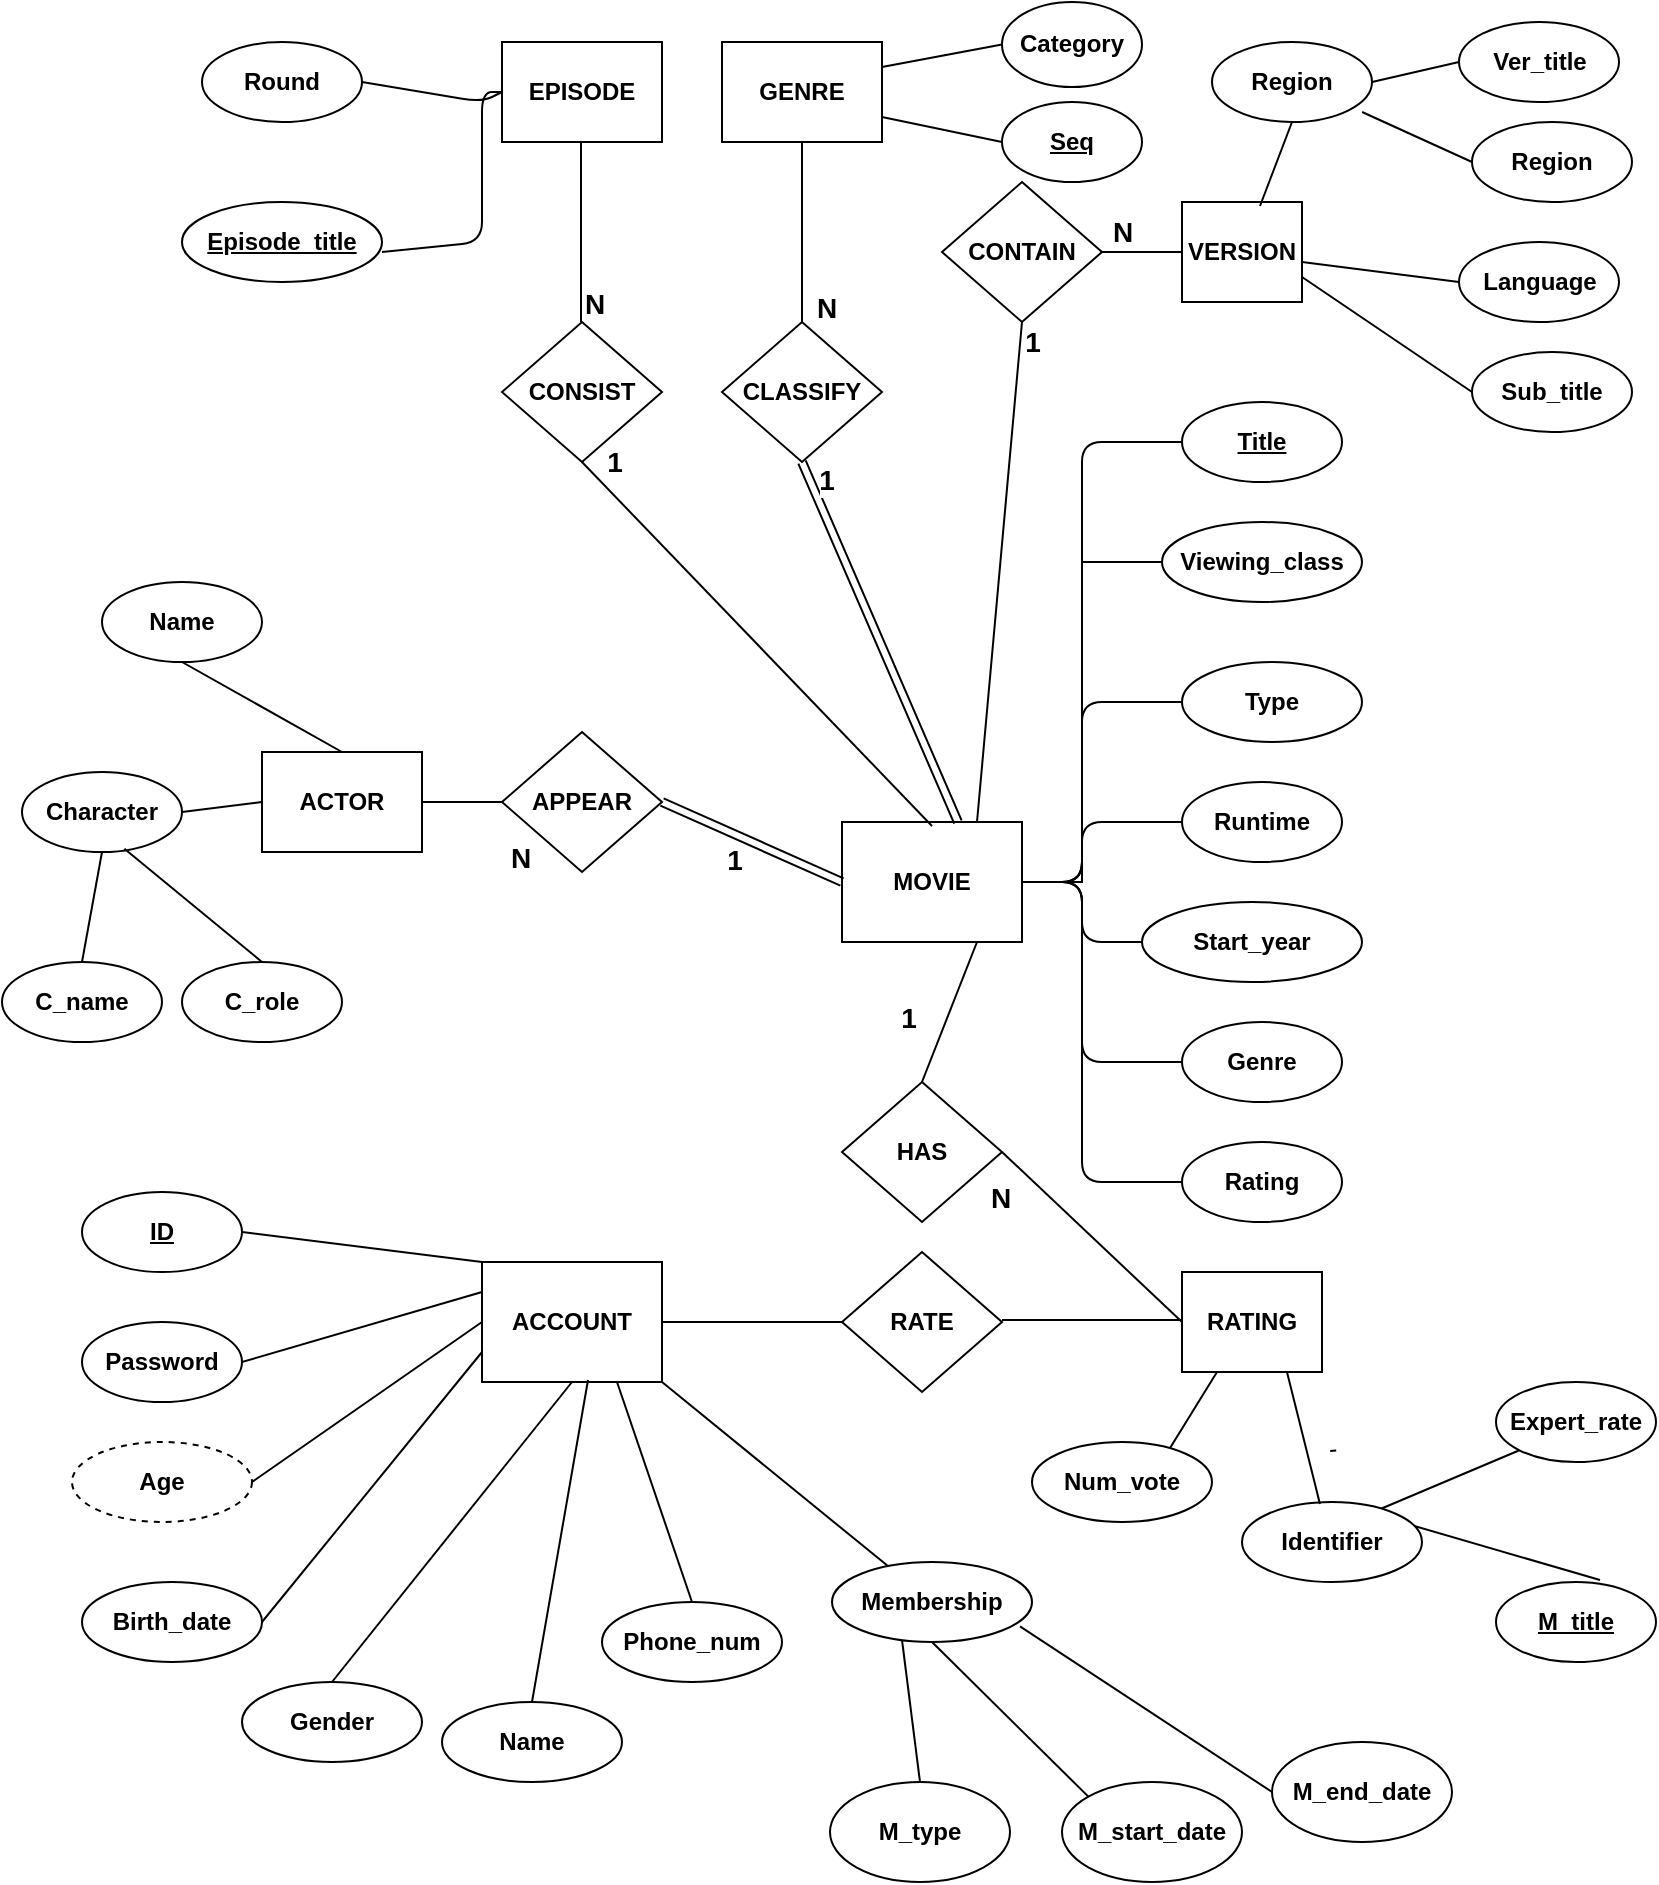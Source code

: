 <mxfile version="13.8.0" type="device"><diagram id="ZgIdDyMokjKNE_e_LBBX" name="Page-1"><mxGraphModel dx="564" dy="776" grid="1" gridSize="10" guides="1" tooltips="1" connect="1" arrows="1" fold="1" page="1" pageScale="1" pageWidth="827" pageHeight="1169" math="0" shadow="0"><root><mxCell id="0"/><mxCell id="1" parent="0"/><mxCell id="CvVNcHVXtAbjPCzvrBuM-1" value="MOVIE" style="rounded=0;whiteSpace=wrap;html=1;fontSize=12;fontStyle=1" parent="1" vertex="1"><mxGeometry x="420" y="410" width="90" height="60" as="geometry"/></mxCell><mxCell id="CvVNcHVXtAbjPCzvrBuM-2" value="Runtime" style="ellipse;whiteSpace=wrap;html=1;fontStyle=1;fontSize=12;" parent="1" vertex="1"><mxGeometry x="590" y="390" width="80" height="40" as="geometry"/></mxCell><mxCell id="CvVNcHVXtAbjPCzvrBuM-3" value="Type" style="ellipse;whiteSpace=wrap;html=1;fontSize=12;fontStyle=1" parent="1" vertex="1"><mxGeometry x="590" y="330" width="90" height="40" as="geometry"/></mxCell><mxCell id="CvVNcHVXtAbjPCzvrBuM-4" value="Start_year" style="ellipse;whiteSpace=wrap;html=1;fontSize=12;fontStyle=1" parent="1" vertex="1"><mxGeometry x="570" y="450" width="110" height="40" as="geometry"/></mxCell><mxCell id="CvVNcHVXtAbjPCzvrBuM-5" value="Genre" style="ellipse;whiteSpace=wrap;html=1;fontSize=12;fontStyle=1" parent="1" vertex="1"><mxGeometry x="590" y="510" width="80" height="40" as="geometry"/></mxCell><mxCell id="CvVNcHVXtAbjPCzvrBuM-6" value="Rating" style="ellipse;whiteSpace=wrap;html=1;fontSize=12;fontStyle=1" parent="1" vertex="1"><mxGeometry x="590" y="570" width="80" height="40" as="geometry"/></mxCell><mxCell id="CvVNcHVXtAbjPCzvrBuM-7" value="Title" style="ellipse;whiteSpace=wrap;html=1;fontSize=12;fontStyle=5" parent="1" vertex="1"><mxGeometry x="590" y="200" width="80" height="40" as="geometry"/></mxCell><mxCell id="CvVNcHVXtAbjPCzvrBuM-14" value="" style="endArrow=none;html=1;entryX=0;entryY=0.5;entryDx=0;entryDy=0;exitX=1;exitY=0.5;exitDx=0;exitDy=0;fontSize=12;fontStyle=1" parent="1" source="CvVNcHVXtAbjPCzvrBuM-1" target="CvVNcHVXtAbjPCzvrBuM-7" edge="1"><mxGeometry width="50" height="50" relative="1" as="geometry"><mxPoint x="480" y="400" as="sourcePoint"/><mxPoint x="530" y="350" as="targetPoint"/><Array as="points"><mxPoint x="540" y="440"/><mxPoint x="540" y="220"/></Array></mxGeometry></mxCell><mxCell id="CvVNcHVXtAbjPCzvrBuM-15" value="" style="endArrow=none;html=1;entryX=0;entryY=0.5;entryDx=0;entryDy=0;exitX=1;exitY=0.5;exitDx=0;exitDy=0;fontSize=12;fontStyle=1" parent="1" source="CvVNcHVXtAbjPCzvrBuM-1" target="CvVNcHVXtAbjPCzvrBuM-3" edge="1"><mxGeometry width="50" height="50" relative="1" as="geometry"><mxPoint x="520" y="450" as="sourcePoint"/><mxPoint x="580" y="300" as="targetPoint"/><Array as="points"><mxPoint x="540" y="440"/><mxPoint x="540" y="350"/></Array></mxGeometry></mxCell><mxCell id="CvVNcHVXtAbjPCzvrBuM-16" value="" style="endArrow=none;html=1;entryX=0;entryY=0.5;entryDx=0;entryDy=0;exitX=1;exitY=0.5;exitDx=0;exitDy=0;fontSize=12;fontStyle=1" parent="1" source="CvVNcHVXtAbjPCzvrBuM-1" target="CvVNcHVXtAbjPCzvrBuM-2" edge="1"><mxGeometry width="50" height="50" relative="1" as="geometry"><mxPoint x="520" y="450" as="sourcePoint"/><mxPoint x="580" y="360" as="targetPoint"/><Array as="points"><mxPoint x="540" y="440"/><mxPoint x="540" y="410"/></Array></mxGeometry></mxCell><mxCell id="CvVNcHVXtAbjPCzvrBuM-17" value="" style="endArrow=none;html=1;entryX=0;entryY=0.5;entryDx=0;entryDy=0;exitX=1;exitY=0.5;exitDx=0;exitDy=0;fontSize=12;fontStyle=1" parent="1" source="CvVNcHVXtAbjPCzvrBuM-1" edge="1"><mxGeometry width="50" height="50" relative="1" as="geometry"><mxPoint x="530" y="460" as="sourcePoint"/><mxPoint x="570" y="470" as="targetPoint"/><Array as="points"><mxPoint x="540" y="440"/><mxPoint x="540" y="470"/></Array></mxGeometry></mxCell><mxCell id="CvVNcHVXtAbjPCzvrBuM-18" value="" style="endArrow=none;html=1;entryX=0;entryY=0.5;entryDx=0;entryDy=0;exitX=1;exitY=0.5;exitDx=0;exitDy=0;fontSize=12;fontStyle=1" parent="1" source="CvVNcHVXtAbjPCzvrBuM-1" target="CvVNcHVXtAbjPCzvrBuM-5" edge="1"><mxGeometry width="50" height="50" relative="1" as="geometry"><mxPoint x="540" y="470" as="sourcePoint"/><mxPoint x="600" y="380" as="targetPoint"/><Array as="points"><mxPoint x="540" y="440"/><mxPoint x="540" y="530"/></Array></mxGeometry></mxCell><mxCell id="CvVNcHVXtAbjPCzvrBuM-19" value="" style="endArrow=none;html=1;entryX=0;entryY=0.5;entryDx=0;entryDy=0;exitX=1;exitY=0.5;exitDx=0;exitDy=0;fontSize=12;fontStyle=1" parent="1" source="CvVNcHVXtAbjPCzvrBuM-1" target="CvVNcHVXtAbjPCzvrBuM-6" edge="1"><mxGeometry width="50" height="50" relative="1" as="geometry"><mxPoint x="550" y="480" as="sourcePoint"/><mxPoint x="610" y="390" as="targetPoint"/><Array as="points"><mxPoint x="540" y="440"/><mxPoint x="540" y="590"/></Array></mxGeometry></mxCell><mxCell id="CvVNcHVXtAbjPCzvrBuM-20" value="CONTAIN" style="rhombus;whiteSpace=wrap;html=1;fontSize=12;fontStyle=1" parent="1" vertex="1"><mxGeometry x="470" y="90" width="80" height="70" as="geometry"/></mxCell><mxCell id="CvVNcHVXtAbjPCzvrBuM-22" value="" style="endArrow=none;html=1;exitX=1;exitY=0.5;exitDx=0;exitDy=0;entryX=0;entryY=0.5;entryDx=0;entryDy=0;fontSize=12;fontStyle=1" parent="1" source="CvVNcHVXtAbjPCzvrBuM-20" target="CvVNcHVXtAbjPCzvrBuM-24" edge="1"><mxGeometry width="50" height="50" relative="1" as="geometry"><mxPoint x="390" y="210" as="sourcePoint"/><mxPoint x="440" y="160" as="targetPoint"/></mxGeometry></mxCell><mxCell id="CvVNcHVXtAbjPCzvrBuM-23" value="" style="endArrow=none;html=1;entryX=0.5;entryY=1;entryDx=0;entryDy=0;exitX=0.75;exitY=0;exitDx=0;exitDy=0;fontSize=12;fontStyle=1" parent="1" source="CvVNcHVXtAbjPCzvrBuM-1" target="CvVNcHVXtAbjPCzvrBuM-20" edge="1"><mxGeometry width="50" height="50" relative="1" as="geometry"><mxPoint x="390" y="210" as="sourcePoint"/><mxPoint x="440" y="160" as="targetPoint"/></mxGeometry></mxCell><mxCell id="q0kKljh1Z34BmUrpOkqc-1" value="1" style="edgeLabel;html=1;align=center;verticalAlign=middle;resizable=0;points=[];fontSize=14;fontStyle=1" parent="CvVNcHVXtAbjPCzvrBuM-23" vertex="1" connectable="0"><mxGeometry x="-0.075" y="8" relative="1" as="geometry"><mxPoint x="25.07" y="-123.75" as="offset"/></mxGeometry></mxCell><mxCell id="CvVNcHVXtAbjPCzvrBuM-24" value="VERSION" style="rounded=0;whiteSpace=wrap;html=1;fontSize=12;fontStyle=1" parent="1" vertex="1"><mxGeometry x="590" y="100" width="60" height="50" as="geometry"/></mxCell><mxCell id="CvVNcHVXtAbjPCzvrBuM-27" value="Region" style="ellipse;whiteSpace=wrap;html=1;fontSize=12;fontStyle=1" parent="1" vertex="1"><mxGeometry x="735" y="60" width="80" height="40" as="geometry"/></mxCell><mxCell id="CvVNcHVXtAbjPCzvrBuM-28" value="Language" style="ellipse;whiteSpace=wrap;html=1;fontSize=12;fontStyle=1" parent="1" vertex="1"><mxGeometry x="728.5" y="120" width="80" height="40" as="geometry"/></mxCell><mxCell id="CvVNcHVXtAbjPCzvrBuM-29" value="Sub_title" style="ellipse;whiteSpace=wrap;html=1;fontSize=12;fontStyle=1" parent="1" vertex="1"><mxGeometry x="735" y="175" width="80" height="40" as="geometry"/></mxCell><mxCell id="CvVNcHVXtAbjPCzvrBuM-30" value="Ver_title" style="ellipse;whiteSpace=wrap;html=1;fontSize=12;fontStyle=1" parent="1" vertex="1"><mxGeometry x="728.5" y="10" width="80" height="40" as="geometry"/></mxCell><mxCell id="8CuHoIv8lK966K5YraT--3" value="" style="endArrow=none;html=1;exitX=0.938;exitY=0.875;exitDx=0;exitDy=0;entryX=0;entryY=0.5;entryDx=0;entryDy=0;fontSize=12;fontStyle=1;exitPerimeter=0;" parent="1" source="GeiuYrCDK-D4G9u7WFMQ-16" target="CvVNcHVXtAbjPCzvrBuM-27" edge="1"><mxGeometry width="50" height="50" relative="1" as="geometry"><mxPoint x="670" y="145" as="sourcePoint"/><mxPoint x="750" y="50" as="targetPoint"/></mxGeometry></mxCell><mxCell id="8CuHoIv8lK966K5YraT--4" value="" style="endArrow=none;html=1;entryX=0;entryY=0.5;entryDx=0;entryDy=0;fontSize=12;fontStyle=1" parent="1" target="CvVNcHVXtAbjPCzvrBuM-28" edge="1"><mxGeometry width="50" height="50" relative="1" as="geometry"><mxPoint x="650" y="130" as="sourcePoint"/><mxPoint x="760" y="60" as="targetPoint"/></mxGeometry></mxCell><mxCell id="8CuHoIv8lK966K5YraT--5" value="" style="endArrow=none;html=1;exitX=1;exitY=0.75;exitDx=0;exitDy=0;entryX=0;entryY=0.5;entryDx=0;entryDy=0;fontSize=12;fontStyle=1" parent="1" source="CvVNcHVXtAbjPCzvrBuM-24" target="CvVNcHVXtAbjPCzvrBuM-29" edge="1"><mxGeometry width="50" height="50" relative="1" as="geometry"><mxPoint x="690" y="165" as="sourcePoint"/><mxPoint x="770" y="70" as="targetPoint"/></mxGeometry></mxCell><mxCell id="8CuHoIv8lK966K5YraT--6" value="" style="endArrow=none;html=1;exitX=1;exitY=0.5;exitDx=0;exitDy=0;entryX=0;entryY=0.5;entryDx=0;entryDy=0;fontSize=12;fontStyle=1" parent="1" source="GeiuYrCDK-D4G9u7WFMQ-16" target="CvVNcHVXtAbjPCzvrBuM-30" edge="1"><mxGeometry width="50" height="50" relative="1" as="geometry"><mxPoint x="700" y="175" as="sourcePoint"/><mxPoint x="780" y="80" as="targetPoint"/></mxGeometry></mxCell><mxCell id="8CuHoIv8lK966K5YraT--7" value="HAS" style="rhombus;whiteSpace=wrap;html=1;fontSize=12;fontStyle=1" parent="1" vertex="1"><mxGeometry x="420" y="540" width="80" height="70" as="geometry"/></mxCell><mxCell id="8CuHoIv8lK966K5YraT--8" value="" style="endArrow=none;html=1;entryX=0.75;entryY=1;entryDx=0;entryDy=0;exitX=0.5;exitY=0;exitDx=0;exitDy=0;fontSize=12;fontStyle=1" parent="1" source="8CuHoIv8lK966K5YraT--7" target="CvVNcHVXtAbjPCzvrBuM-1" edge="1"><mxGeometry width="50" height="50" relative="1" as="geometry"><mxPoint x="440" y="560" as="sourcePoint"/><mxPoint x="490" y="510" as="targetPoint"/></mxGeometry></mxCell><mxCell id="8CuHoIv8lK966K5YraT--9" value="RATING" style="rounded=0;whiteSpace=wrap;html=1;fontSize=12;fontStyle=1" parent="1" vertex="1"><mxGeometry x="590" y="635" width="70" height="50" as="geometry"/></mxCell><mxCell id="8CuHoIv8lK966K5YraT--10" value="M_title" style="ellipse;whiteSpace=wrap;html=1;fontStyle=5;fontSize=12;" parent="1" vertex="1"><mxGeometry x="747" y="790" width="80" height="40" as="geometry"/></mxCell><mxCell id="8CuHoIv8lK966K5YraT--11" value="Expert_rate" style="ellipse;whiteSpace=wrap;html=1;fontSize=12;fontStyle=1" parent="1" vertex="1"><mxGeometry x="747" y="690" width="80" height="40" as="geometry"/></mxCell><mxCell id="8CuHoIv8lK966K5YraT--13" value="Num_vote" style="ellipse;whiteSpace=wrap;html=1;fontSize=12;fontStyle=1" parent="1" vertex="1"><mxGeometry x="515" y="720" width="90" height="40" as="geometry"/></mxCell><mxCell id="8CuHoIv8lK966K5YraT--14" value="" style="endArrow=none;html=1;exitX=0.5;exitY=0;exitDx=0;exitDy=0;entryX=0.65;entryY=-0.025;entryDx=0;entryDy=0;fontSize=12;fontStyle=1;entryPerimeter=0;" parent="1" source="GeiuYrCDK-D4G9u7WFMQ-6" target="8CuHoIv8lK966K5YraT--10" edge="1"><mxGeometry width="50" height="50" relative="1" as="geometry"><mxPoint x="670" y="755" as="sourcePoint"/><mxPoint x="720" y="705" as="targetPoint"/></mxGeometry></mxCell><mxCell id="8CuHoIv8lK966K5YraT--15" value="" style="endArrow=none;html=1;entryX=0;entryY=1;entryDx=0;entryDy=0;exitX=0.756;exitY=0.1;exitDx=0;exitDy=0;fontSize=12;fontStyle=1;exitPerimeter=0;" parent="1" source="GeiuYrCDK-D4G9u7WFMQ-6" target="8CuHoIv8lK966K5YraT--11" edge="1"><mxGeometry width="50" height="50" relative="1" as="geometry"><mxPoint x="680" y="715" as="sourcePoint"/><mxPoint x="740" y="615" as="targetPoint"/></mxGeometry></mxCell><mxCell id="8CuHoIv8lK966K5YraT--17" value="" style="endArrow=none;html=1;fontSize=12;fontStyle=1;entryX=0.767;entryY=0.075;entryDx=0;entryDy=0;entryPerimeter=0;exitX=0.25;exitY=1;exitDx=0;exitDy=0;" parent="1" source="8CuHoIv8lK966K5YraT--9" target="8CuHoIv8lK966K5YraT--13" edge="1"><mxGeometry width="50" height="50" relative="1" as="geometry"><mxPoint x="625" y="690" as="sourcePoint"/><mxPoint x="560" y="710" as="targetPoint"/></mxGeometry></mxCell><mxCell id="8CuHoIv8lK966K5YraT--18" value="" style="endArrow=none;html=1;exitX=1;exitY=0.5;exitDx=0;exitDy=0;entryX=0;entryY=0.5;entryDx=0;entryDy=0;fontSize=12;fontStyle=1" parent="1" source="8CuHoIv8lK966K5YraT--7" target="8CuHoIv8lK966K5YraT--9" edge="1"><mxGeometry width="50" height="50" relative="1" as="geometry"><mxPoint x="520" y="730" as="sourcePoint"/><mxPoint x="570" y="680" as="targetPoint"/></mxGeometry></mxCell><mxCell id="8CuHoIv8lK966K5YraT--19" value="CLASSIFY" style="rhombus;whiteSpace=wrap;html=1;fontSize=12;fontStyle=1" parent="1" vertex="1"><mxGeometry x="360" y="160" width="80" height="70" as="geometry"/></mxCell><mxCell id="8CuHoIv8lK966K5YraT--21" value="" style="endArrow=none;html=1;entryX=0.5;entryY=1;entryDx=0;entryDy=0;exitX=0.644;exitY=0;exitDx=0;exitDy=0;exitPerimeter=0;fontSize=12;fontStyle=1;shape=link;" parent="1" source="CvVNcHVXtAbjPCzvrBuM-1" target="8CuHoIv8lK966K5YraT--19" edge="1"><mxGeometry width="50" height="50" relative="1" as="geometry"><mxPoint x="478" y="400" as="sourcePoint"/><mxPoint x="480" y="230" as="targetPoint"/></mxGeometry></mxCell><mxCell id="8CuHoIv8lK966K5YraT--22" value="GENRE" style="rounded=0;whiteSpace=wrap;html=1;fontSize=12;fontStyle=1" parent="1" vertex="1"><mxGeometry x="360" y="20" width="80" height="50" as="geometry"/></mxCell><mxCell id="8CuHoIv8lK966K5YraT--24" value="Category" style="ellipse;whiteSpace=wrap;html=1;fontStyle=1;fontSize=12;" parent="1" vertex="1"><mxGeometry x="500" width="70" height="42.5" as="geometry"/></mxCell><mxCell id="8CuHoIv8lK966K5YraT--25" value="" style="endArrow=none;html=1;entryX=0.5;entryY=1;entryDx=0;entryDy=0;exitX=0.5;exitY=0;exitDx=0;exitDy=0;fontSize=12;fontStyle=1" parent="1" source="8CuHoIv8lK966K5YraT--19" target="8CuHoIv8lK966K5YraT--22" edge="1"><mxGeometry width="50" height="50" relative="1" as="geometry"><mxPoint x="380" y="140" as="sourcePoint"/><mxPoint x="430" y="90" as="targetPoint"/></mxGeometry></mxCell><mxCell id="8CuHoIv8lK966K5YraT--26" value="" style="endArrow=none;html=1;exitX=1;exitY=0.25;exitDx=0;exitDy=0;entryX=0;entryY=0.5;entryDx=0;entryDy=0;fontSize=12;fontStyle=1" parent="1" source="8CuHoIv8lK966K5YraT--22" target="8CuHoIv8lK966K5YraT--24" edge="1"><mxGeometry width="50" height="50" relative="1" as="geometry"><mxPoint x="560" y="135" as="sourcePoint"/><mxPoint x="500" y="45" as="targetPoint"/></mxGeometry></mxCell><mxCell id="8CuHoIv8lK966K5YraT--27" value="CONSIST" style="rhombus;whiteSpace=wrap;html=1;fontSize=12;fontStyle=1" parent="1" vertex="1"><mxGeometry x="250" y="160" width="80" height="70" as="geometry"/></mxCell><mxCell id="8CuHoIv8lK966K5YraT--28" value="EPISODE" style="rounded=0;whiteSpace=wrap;html=1;fontSize=12;fontStyle=1" parent="1" vertex="1"><mxGeometry x="250" y="20" width="80" height="50" as="geometry"/></mxCell><mxCell id="8CuHoIv8lK966K5YraT--31" value="" style="endArrow=none;html=1;entryX=0.5;entryY=1;entryDx=0;entryDy=0;exitX=0.5;exitY=0;exitDx=0;exitDy=0;fontSize=12;fontStyle=1" parent="1" edge="1"><mxGeometry width="50" height="50" relative="1" as="geometry"><mxPoint x="289.5" y="160" as="sourcePoint"/><mxPoint x="289.5" y="70" as="targetPoint"/></mxGeometry></mxCell><mxCell id="8CuHoIv8lK966K5YraT--35" value="Round" style="ellipse;whiteSpace=wrap;html=1;fontSize=12;fontStyle=1" parent="1" vertex="1"><mxGeometry x="100" y="20" width="80" height="40" as="geometry"/></mxCell><mxCell id="8CuHoIv8lK966K5YraT--39" value="" style="endArrow=none;html=1;exitX=1;exitY=0.5;exitDx=0;exitDy=0;entryX=0;entryY=0.5;entryDx=0;entryDy=0;fontSize=12;fontStyle=1" parent="1" source="8CuHoIv8lK966K5YraT--35" target="8CuHoIv8lK966K5YraT--28" edge="1"><mxGeometry width="50" height="50" relative="1" as="geometry"><mxPoint x="230" y="60" as="sourcePoint"/><mxPoint x="280" y="75" as="targetPoint"/><Array as="points"><mxPoint x="240" y="50"/></Array></mxGeometry></mxCell><mxCell id="8CuHoIv8lK966K5YraT--40" value="Episode_title" style="ellipse;whiteSpace=wrap;html=1;fontSize=12;fontStyle=5" parent="1" vertex="1"><mxGeometry x="90" y="100" width="100" height="40" as="geometry"/></mxCell><mxCell id="8CuHoIv8lK966K5YraT--41" value="" style="endArrow=none;html=1;exitX=1;exitY=0.625;exitDx=0;exitDy=0;fontSize=12;fontStyle=1;exitPerimeter=0;entryX=0;entryY=0.5;entryDx=0;entryDy=0;" parent="1" source="8CuHoIv8lK966K5YraT--40" edge="1" target="8CuHoIv8lK966K5YraT--28"><mxGeometry width="50" height="50" relative="1" as="geometry"><mxPoint x="190" y="260" as="sourcePoint"/><mxPoint x="240" y="60" as="targetPoint"/><Array as="points"><mxPoint x="240" y="120"/><mxPoint x="240" y="45"/></Array></mxGeometry></mxCell><mxCell id="8CuHoIv8lK966K5YraT--42" value="" style="endArrow=none;html=1;entryX=0.5;entryY=1;entryDx=0;entryDy=0;fontSize=12;fontStyle=1" parent="1" target="8CuHoIv8lK966K5YraT--27" edge="1"><mxGeometry width="50" height="50" relative="1" as="geometry"><mxPoint x="465" y="412" as="sourcePoint"/><mxPoint x="380" y="250" as="targetPoint"/></mxGeometry></mxCell><mxCell id="8CuHoIv8lK966K5YraT--43" value="APPEAR" style="rhombus;whiteSpace=wrap;html=1;fontSize=12;fontStyle=1" parent="1" vertex="1"><mxGeometry x="250" y="365" width="80" height="70" as="geometry"/></mxCell><mxCell id="8CuHoIv8lK966K5YraT--44" value="" style="endArrow=none;html=1;exitX=1;exitY=0.5;exitDx=0;exitDy=0;entryX=0;entryY=0.5;entryDx=0;entryDy=0;fontSize=12;fontStyle=1;shape=link;" parent="1" source="8CuHoIv8lK966K5YraT--43" target="CvVNcHVXtAbjPCzvrBuM-1" edge="1"><mxGeometry width="50" height="50" relative="1" as="geometry"><mxPoint x="380" y="480" as="sourcePoint"/><mxPoint x="430" y="430" as="targetPoint"/></mxGeometry></mxCell><mxCell id="8CuHoIv8lK966K5YraT--45" value="ACTOR" style="rounded=0;whiteSpace=wrap;html=1;fontSize=12;fontStyle=1" parent="1" vertex="1"><mxGeometry x="130" y="375" width="80" height="50" as="geometry"/></mxCell><mxCell id="8CuHoIv8lK966K5YraT--47" value="" style="endArrow=none;html=1;exitX=1;exitY=0.5;exitDx=0;exitDy=0;entryX=0;entryY=0.5;entryDx=0;entryDy=0;fontSize=12;fontStyle=1" parent="1" source="8CuHoIv8lK966K5YraT--45" target="8CuHoIv8lK966K5YraT--43" edge="1"><mxGeometry width="50" height="50" relative="1" as="geometry"><mxPoint x="220" y="430" as="sourcePoint"/><mxPoint x="270" y="380" as="targetPoint"/><Array as="points"/></mxGeometry></mxCell><mxCell id="8CuHoIv8lK966K5YraT--48" value="Name" style="ellipse;whiteSpace=wrap;html=1;fontSize=12;fontStyle=1" parent="1" vertex="1"><mxGeometry x="50" y="290" width="80" height="40" as="geometry"/></mxCell><mxCell id="8CuHoIv8lK966K5YraT--52" value="Character" style="ellipse;whiteSpace=wrap;html=1;fontSize=12;fontStyle=1" parent="1" vertex="1"><mxGeometry x="10" y="385" width="80" height="40" as="geometry"/></mxCell><mxCell id="8CuHoIv8lK966K5YraT--56" value="" style="endArrow=none;html=1;entryX=0.5;entryY=1;entryDx=0;entryDy=0;exitX=0.5;exitY=0;exitDx=0;exitDy=0;fontSize=12;fontStyle=1" parent="1" source="8CuHoIv8lK966K5YraT--45" target="8CuHoIv8lK966K5YraT--48" edge="1"><mxGeometry width="50" height="50" relative="1" as="geometry"><mxPoint x="170" y="360" as="sourcePoint"/><mxPoint x="90" y="310" as="targetPoint"/></mxGeometry></mxCell><mxCell id="8CuHoIv8lK966K5YraT--59" value="" style="endArrow=none;html=1;entryX=1;entryY=0.5;entryDx=0;entryDy=0;exitX=0;exitY=0.5;exitDx=0;exitDy=0;fontSize=12;fontStyle=1" parent="1" source="8CuHoIv8lK966K5YraT--45" target="8CuHoIv8lK966K5YraT--52" edge="1"><mxGeometry width="50" height="50" relative="1" as="geometry"><mxPoint x="210" y="415" as="sourcePoint"/><mxPoint x="120" y="340" as="targetPoint"/></mxGeometry></mxCell><mxCell id="8CuHoIv8lK966K5YraT--60" value="C_role" style="ellipse;whiteSpace=wrap;html=1;fontSize=12;fontStyle=1" parent="1" vertex="1"><mxGeometry x="90" y="480" width="80" height="40" as="geometry"/></mxCell><mxCell id="8CuHoIv8lK966K5YraT--62" value="C_name" style="ellipse;whiteSpace=wrap;html=1;fontSize=12;fontStyle=1" parent="1" vertex="1"><mxGeometry y="480" width="80" height="40" as="geometry"/></mxCell><mxCell id="8CuHoIv8lK966K5YraT--63" value="" style="endArrow=none;html=1;entryX=0.5;entryY=1;entryDx=0;entryDy=0;exitX=0.5;exitY=0;exitDx=0;exitDy=0;fontSize=12;fontStyle=1" parent="1" source="8CuHoIv8lK966K5YraT--62" target="8CuHoIv8lK966K5YraT--52" edge="1"><mxGeometry width="50" height="50" relative="1" as="geometry"><mxPoint x="140" y="410" as="sourcePoint"/><mxPoint x="80" y="440" as="targetPoint"/></mxGeometry></mxCell><mxCell id="8CuHoIv8lK966K5YraT--64" value="" style="endArrow=none;html=1;exitX=0.5;exitY=0;exitDx=0;exitDy=0;entryX=0.64;entryY=0.96;entryDx=0;entryDy=0;entryPerimeter=0;fontSize=12;fontStyle=1" parent="1" source="8CuHoIv8lK966K5YraT--60" target="8CuHoIv8lK966K5YraT--52" edge="1"><mxGeometry width="50" height="50" relative="1" as="geometry"><mxPoint x="150" y="420" as="sourcePoint"/><mxPoint x="50" y="447" as="targetPoint"/></mxGeometry></mxCell><mxCell id="8CuHoIv8lK966K5YraT--87" value="Membership" style="ellipse;whiteSpace=wrap;html=1;fontSize=12;fontStyle=1" parent="1" vertex="1"><mxGeometry x="415" y="780" width="100" height="40" as="geometry"/></mxCell><mxCell id="8CuHoIv8lK966K5YraT--90" value="M_type" style="ellipse;whiteSpace=wrap;html=1;fontSize=12;fontStyle=1" parent="1" vertex="1"><mxGeometry x="414" y="890" width="90" height="50" as="geometry"/></mxCell><mxCell id="8CuHoIv8lK966K5YraT--91" value="M_end_date" style="ellipse;whiteSpace=wrap;html=1;fontSize=12;fontStyle=1" parent="1" vertex="1"><mxGeometry x="635" y="870" width="90" height="50" as="geometry"/></mxCell><mxCell id="8CuHoIv8lK966K5YraT--92" value="M_start_date" style="ellipse;whiteSpace=wrap;html=1;fontSize=12;fontStyle=1" parent="1" vertex="1"><mxGeometry x="530" y="890" width="90" height="50" as="geometry"/></mxCell><mxCell id="8CuHoIv8lK966K5YraT--93" value="" style="endArrow=none;html=1;exitX=0.5;exitY=0;exitDx=0;exitDy=0;fontSize=12;fontStyle=1;entryX=0.35;entryY=0.975;entryDx=0;entryDy=0;entryPerimeter=0;" parent="1" source="8CuHoIv8lK966K5YraT--90" edge="1" target="8CuHoIv8lK966K5YraT--87"><mxGeometry width="50" height="50" relative="1" as="geometry"><mxPoint x="561.5" y="815" as="sourcePoint"/><mxPoint x="581.5" y="900" as="targetPoint"/></mxGeometry></mxCell><mxCell id="8CuHoIv8lK966K5YraT--94" value="" style="endArrow=none;html=1;exitX=0;exitY=0;exitDx=0;exitDy=0;entryX=0.5;entryY=1;entryDx=0;entryDy=0;fontSize=12;fontStyle=1" parent="1" source="8CuHoIv8lK966K5YraT--92" target="8CuHoIv8lK966K5YraT--87" edge="1"><mxGeometry width="50" height="50" relative="1" as="geometry"><mxPoint x="576.5" y="980" as="sourcePoint"/><mxPoint x="591.5" y="910" as="targetPoint"/></mxGeometry></mxCell><mxCell id="8CuHoIv8lK966K5YraT--95" value="" style="endArrow=none;html=1;exitX=0;exitY=0.5;exitDx=0;exitDy=0;entryX=0.94;entryY=0.805;entryDx=0;entryDy=0;entryPerimeter=0;fontSize=12;fontStyle=1" parent="1" source="8CuHoIv8lK966K5YraT--91" target="8CuHoIv8lK966K5YraT--87" edge="1"><mxGeometry width="50" height="50" relative="1" as="geometry"><mxPoint x="586.5" y="990" as="sourcePoint"/><mxPoint x="601.5" y="920" as="targetPoint"/></mxGeometry></mxCell><mxCell id="8CuHoIv8lK966K5YraT--96" value="ACCOUNT" style="rounded=0;whiteSpace=wrap;html=1;fontSize=12;fontStyle=1" parent="1" vertex="1"><mxGeometry x="240" y="630" width="90" height="60" as="geometry"/></mxCell><mxCell id="8CuHoIv8lK966K5YraT--101" value="ID" style="ellipse;whiteSpace=wrap;html=1;fontStyle=5;fontSize=12;" parent="1" vertex="1"><mxGeometry x="40" y="595" width="80" height="40" as="geometry"/></mxCell><mxCell id="8CuHoIv8lK966K5YraT--102" value="Password" style="ellipse;whiteSpace=wrap;html=1;fontSize=12;fontStyle=1" parent="1" vertex="1"><mxGeometry x="40" y="660" width="80" height="40" as="geometry"/></mxCell><mxCell id="8CuHoIv8lK966K5YraT--103" value="Age" style="ellipse;whiteSpace=wrap;html=1;fontSize=12;fontStyle=1;dashed=1;" parent="1" vertex="1"><mxGeometry x="35" y="720" width="90" height="40" as="geometry"/></mxCell><mxCell id="8CuHoIv8lK966K5YraT--104" value="Gender" style="ellipse;whiteSpace=wrap;html=1;fontSize=12;fontStyle=1" parent="1" vertex="1"><mxGeometry x="120" y="840" width="90" height="40" as="geometry"/></mxCell><mxCell id="8CuHoIv8lK966K5YraT--105" value="Birth_date" style="ellipse;whiteSpace=wrap;html=1;fontSize=12;fontStyle=1" parent="1" vertex="1"><mxGeometry x="40" y="790" width="90" height="40" as="geometry"/></mxCell><mxCell id="8CuHoIv8lK966K5YraT--106" value="Name" style="ellipse;whiteSpace=wrap;html=1;fontSize=12;fontStyle=1" parent="1" vertex="1"><mxGeometry x="220" y="850" width="90" height="40" as="geometry"/></mxCell><mxCell id="8CuHoIv8lK966K5YraT--108" value="Phone_num" style="ellipse;whiteSpace=wrap;html=1;fontSize=12;fontStyle=1" parent="1" vertex="1"><mxGeometry x="300" y="800" width="90" height="40" as="geometry"/></mxCell><mxCell id="8CuHoIv8lK966K5YraT--109" value="" style="endArrow=none;html=1;exitX=1;exitY=0.5;exitDx=0;exitDy=0;entryX=0;entryY=0;entryDx=0;entryDy=0;fontSize=12;fontStyle=1" parent="1" source="8CuHoIv8lK966K5YraT--101" target="8CuHoIv8lK966K5YraT--96" edge="1"><mxGeometry width="50" height="50" relative="1" as="geometry"><mxPoint x="190" y="900" as="sourcePoint"/><mxPoint x="240" y="850" as="targetPoint"/></mxGeometry></mxCell><mxCell id="8CuHoIv8lK966K5YraT--110" value="" style="endArrow=none;html=1;entryX=1;entryY=0.5;entryDx=0;entryDy=0;exitX=0;exitY=0.25;exitDx=0;exitDy=0;fontSize=12;fontStyle=1" parent="1" source="8CuHoIv8lK966K5YraT--96" target="8CuHoIv8lK966K5YraT--102" edge="1"><mxGeometry width="50" height="50" relative="1" as="geometry"><mxPoint x="180" y="1010" as="sourcePoint"/><mxPoint x="230" y="960" as="targetPoint"/></mxGeometry></mxCell><mxCell id="8CuHoIv8lK966K5YraT--111" value="" style="endArrow=none;html=1;entryX=1;entryY=0.5;entryDx=0;entryDy=0;exitX=0;exitY=0.5;exitDx=0;exitDy=0;fontSize=12;fontStyle=1" parent="1" source="8CuHoIv8lK966K5YraT--96" target="8CuHoIv8lK966K5YraT--103" edge="1"><mxGeometry width="50" height="50" relative="1" as="geometry"><mxPoint x="297.5" y="1025" as="sourcePoint"/><mxPoint x="165" y="925" as="targetPoint"/></mxGeometry></mxCell><mxCell id="8CuHoIv8lK966K5YraT--112" value="" style="endArrow=none;html=1;entryX=1;entryY=0.5;entryDx=0;entryDy=0;exitX=0;exitY=0.75;exitDx=0;exitDy=0;fontSize=12;fontStyle=1" parent="1" source="8CuHoIv8lK966K5YraT--96" target="8CuHoIv8lK966K5YraT--105" edge="1"><mxGeometry width="50" height="50" relative="1" as="geometry"><mxPoint x="297.5" y="1040" as="sourcePoint"/><mxPoint x="170" y="1010" as="targetPoint"/></mxGeometry></mxCell><mxCell id="8CuHoIv8lK966K5YraT--114" value="" style="endArrow=none;html=1;entryX=0.5;entryY=0;entryDx=0;entryDy=0;exitX=0.5;exitY=1;exitDx=0;exitDy=0;fontSize=12;fontStyle=1" parent="1" source="8CuHoIv8lK966K5YraT--96" target="8CuHoIv8lK966K5YraT--104" edge="1"><mxGeometry width="50" height="50" relative="1" as="geometry"><mxPoint x="307.5" y="1065" as="sourcePoint"/><mxPoint x="180" y="1110" as="targetPoint"/></mxGeometry></mxCell><mxCell id="8CuHoIv8lK966K5YraT--115" value="" style="endArrow=none;html=1;entryX=0.5;entryY=0;entryDx=0;entryDy=0;exitX=0.75;exitY=1;exitDx=0;exitDy=0;fontSize=12;fontStyle=1" parent="1" source="8CuHoIv8lK966K5YraT--96" target="8CuHoIv8lK966K5YraT--108" edge="1"><mxGeometry width="50" height="50" relative="1" as="geometry"><mxPoint x="317.5" y="1075" as="sourcePoint"/><mxPoint x="190" y="1120" as="targetPoint"/></mxGeometry></mxCell><mxCell id="8CuHoIv8lK966K5YraT--118" value="" style="endArrow=none;dashed=1;html=1;fontSize=12;fontStyle=1" parent="1" edge="1"><mxGeometry width="50" height="50" relative="1" as="geometry"><mxPoint x="667.094" y="724.207" as="sourcePoint"/><mxPoint x="664" y="724.5" as="targetPoint"/></mxGeometry></mxCell><mxCell id="q0kKljh1Z34BmUrpOkqc-5" value="N" style="edgeLabel;html=1;align=center;verticalAlign=middle;resizable=0;points=[];fontSize=14;fontStyle=1" parent="1" vertex="1" connectable="0"><mxGeometry x="535.0" y="270.0" as="geometry"><mxPoint x="25" y="-155" as="offset"/></mxGeometry></mxCell><mxCell id="q0kKljh1Z34BmUrpOkqc-6" value="1" style="edgeLabel;html=1;align=center;verticalAlign=middle;resizable=0;points=[];fontSize=14;fontStyle=1" parent="1" vertex="1" connectable="0"><mxGeometry x="490.0" y="195.0" as="geometry"><mxPoint x="-78" y="44" as="offset"/></mxGeometry></mxCell><mxCell id="q0kKljh1Z34BmUrpOkqc-7" value="N" style="edgeLabel;html=1;align=center;verticalAlign=middle;resizable=0;points=[];fontSize=14;fontStyle=1" parent="1" vertex="1" connectable="0"><mxGeometry x="530.0" y="280.0" as="geometry"><mxPoint x="-118" y="-127" as="offset"/></mxGeometry></mxCell><mxCell id="q0kKljh1Z34BmUrpOkqc-8" value="1" style="edgeLabel;html=1;align=center;verticalAlign=middle;resizable=0;points=[];fontSize=14;fontStyle=1" parent="1" vertex="1" connectable="0"><mxGeometry x="470.0" y="210.0" as="geometry"><mxPoint x="-164" y="20" as="offset"/></mxGeometry></mxCell><mxCell id="q0kKljh1Z34BmUrpOkqc-9" value="N" style="edgeLabel;html=1;align=center;verticalAlign=middle;resizable=0;points=[];fontSize=14;fontStyle=1" parent="1" vertex="1" connectable="0"><mxGeometry x="550.0" y="300.0" as="geometry"><mxPoint x="-254" y="-149" as="offset"/></mxGeometry></mxCell><mxCell id="q0kKljh1Z34BmUrpOkqc-10" value="1" style="edgeLabel;html=1;align=center;verticalAlign=middle;resizable=0;points=[];fontSize=14;fontStyle=1" parent="1" vertex="1" connectable="0"><mxGeometry x="550.0" y="310.0" as="geometry"><mxPoint x="-184" y="119" as="offset"/></mxGeometry></mxCell><mxCell id="q0kKljh1Z34BmUrpOkqc-11" value="N" style="edgeLabel;html=1;align=center;verticalAlign=middle;resizable=0;points=[];fontSize=14;fontStyle=1" parent="1" vertex="1" connectable="0"><mxGeometry x="575.0" y="310.0" as="geometry"><mxPoint x="-316" y="118" as="offset"/></mxGeometry></mxCell><mxCell id="q0kKljh1Z34BmUrpOkqc-13" value="1" style="edgeLabel;html=1;align=center;verticalAlign=middle;resizable=0;points=[];fontSize=14;fontStyle=1" parent="1" vertex="1" connectable="0"><mxGeometry x="768.5" y="390.0" as="geometry"><mxPoint x="-316" y="118" as="offset"/></mxGeometry></mxCell><mxCell id="q0kKljh1Z34BmUrpOkqc-14" value="N" style="edgeLabel;html=1;align=center;verticalAlign=middle;resizable=0;points=[];fontSize=14;fontStyle=1" parent="1" vertex="1" connectable="0"><mxGeometry x="815.0" y="480.0" as="geometry"><mxPoint x="-316" y="118" as="offset"/></mxGeometry></mxCell><mxCell id="GeiuYrCDK-D4G9u7WFMQ-2" style="rounded=0;orthogonalLoop=1;jettySize=auto;html=1;exitX=0;exitY=0.5;exitDx=0;exitDy=0;endArrow=none;endFill=0;" edge="1" parent="1" source="GeiuYrCDK-D4G9u7WFMQ-1"><mxGeometry relative="1" as="geometry"><mxPoint x="510" y="440" as="targetPoint"/><Array as="points"><mxPoint x="540" y="280"/><mxPoint x="540" y="440"/></Array></mxGeometry></mxCell><mxCell id="GeiuYrCDK-D4G9u7WFMQ-1" value="Viewing_class" style="ellipse;whiteSpace=wrap;html=1;fontSize=12;fontStyle=1" vertex="1" parent="1"><mxGeometry x="580" y="260" width="100" height="40" as="geometry"/></mxCell><mxCell id="GeiuYrCDK-D4G9u7WFMQ-4" value="Seq" style="ellipse;whiteSpace=wrap;html=1;fontSize=12;fontStyle=5" vertex="1" parent="1"><mxGeometry x="500" y="50" width="70" height="40" as="geometry"/></mxCell><mxCell id="GeiuYrCDK-D4G9u7WFMQ-5" value="" style="endArrow=none;html=1;entryX=1;entryY=0.75;entryDx=0;entryDy=0;exitX=0;exitY=0.5;exitDx=0;exitDy=0;" edge="1" parent="1" source="GeiuYrCDK-D4G9u7WFMQ-4" target="8CuHoIv8lK966K5YraT--22"><mxGeometry width="50" height="50" relative="1" as="geometry"><mxPoint x="570" y="290" as="sourcePoint"/><mxPoint x="620" y="240" as="targetPoint"/></mxGeometry></mxCell><mxCell id="GeiuYrCDK-D4G9u7WFMQ-6" value="Identifier" style="ellipse;whiteSpace=wrap;html=1;fontSize=12;fontStyle=1" vertex="1" parent="1"><mxGeometry x="620" y="750" width="90" height="40" as="geometry"/></mxCell><mxCell id="GeiuYrCDK-D4G9u7WFMQ-7" value="" style="endArrow=none;html=1;entryX=0.433;entryY=0.025;entryDx=0;entryDy=0;exitX=0.75;exitY=1;exitDx=0;exitDy=0;entryPerimeter=0;" edge="1" parent="1" source="8CuHoIv8lK966K5YraT--9" target="GeiuYrCDK-D4G9u7WFMQ-6"><mxGeometry width="50" height="50" relative="1" as="geometry"><mxPoint x="660" y="660" as="sourcePoint"/><mxPoint x="730" y="650" as="targetPoint"/></mxGeometry></mxCell><mxCell id="GeiuYrCDK-D4G9u7WFMQ-9" value="" style="endArrow=none;html=1;entryX=0.589;entryY=0.983;entryDx=0;entryDy=0;entryPerimeter=0;exitX=0.5;exitY=0;exitDx=0;exitDy=0;" edge="1" parent="1" source="8CuHoIv8lK966K5YraT--106" target="8CuHoIv8lK966K5YraT--96"><mxGeometry width="50" height="50" relative="1" as="geometry"><mxPoint x="280" y="830" as="sourcePoint"/><mxPoint x="330" y="780" as="targetPoint"/></mxGeometry></mxCell><mxCell id="GeiuYrCDK-D4G9u7WFMQ-11" value="" style="endArrow=none;html=1;entryX=1;entryY=1;entryDx=0;entryDy=0;" edge="1" parent="1" source="8CuHoIv8lK966K5YraT--87" target="8CuHoIv8lK966K5YraT--96"><mxGeometry width="50" height="50" relative="1" as="geometry"><mxPoint x="380" y="780" as="sourcePoint"/><mxPoint x="430" y="730" as="targetPoint"/></mxGeometry></mxCell><mxCell id="GeiuYrCDK-D4G9u7WFMQ-16" value="Region" style="ellipse;whiteSpace=wrap;html=1;fontSize=12;fontStyle=1" vertex="1" parent="1"><mxGeometry x="605" y="20" width="80" height="40" as="geometry"/></mxCell><mxCell id="GeiuYrCDK-D4G9u7WFMQ-17" value="" style="endArrow=none;html=1;entryX=0.5;entryY=1;entryDx=0;entryDy=0;exitX=0.65;exitY=0.04;exitDx=0;exitDy=0;exitPerimeter=0;" edge="1" parent="1" source="CvVNcHVXtAbjPCzvrBuM-24" target="GeiuYrCDK-D4G9u7WFMQ-16"><mxGeometry width="50" height="50" relative="1" as="geometry"><mxPoint x="630" y="120" as="sourcePoint"/><mxPoint x="680" y="70" as="targetPoint"/></mxGeometry></mxCell><mxCell id="GeiuYrCDK-D4G9u7WFMQ-18" value="" style="endArrow=none;html=1;exitX=1;exitY=0.5;exitDx=0;exitDy=0;" edge="1" parent="1" source="8CuHoIv8lK966K5YraT--96" target="GeiuYrCDK-D4G9u7WFMQ-19"><mxGeometry width="50" height="50" relative="1" as="geometry"><mxPoint x="350" y="660" as="sourcePoint"/><mxPoint x="400" y="610" as="targetPoint"/></mxGeometry></mxCell><mxCell id="GeiuYrCDK-D4G9u7WFMQ-19" value="RATE" style="rhombus;whiteSpace=wrap;html=1;fontSize=12;fontStyle=1" vertex="1" parent="1"><mxGeometry x="420" y="625" width="80" height="70" as="geometry"/></mxCell><mxCell id="GeiuYrCDK-D4G9u7WFMQ-20" value="" style="endArrow=none;html=1;exitX=1;exitY=0.5;exitDx=0;exitDy=0;" edge="1" parent="1"><mxGeometry width="50" height="50" relative="1" as="geometry"><mxPoint x="500" y="659" as="sourcePoint"/><mxPoint x="590" y="659" as="targetPoint"/></mxGeometry></mxCell></root></mxGraphModel></diagram></mxfile>